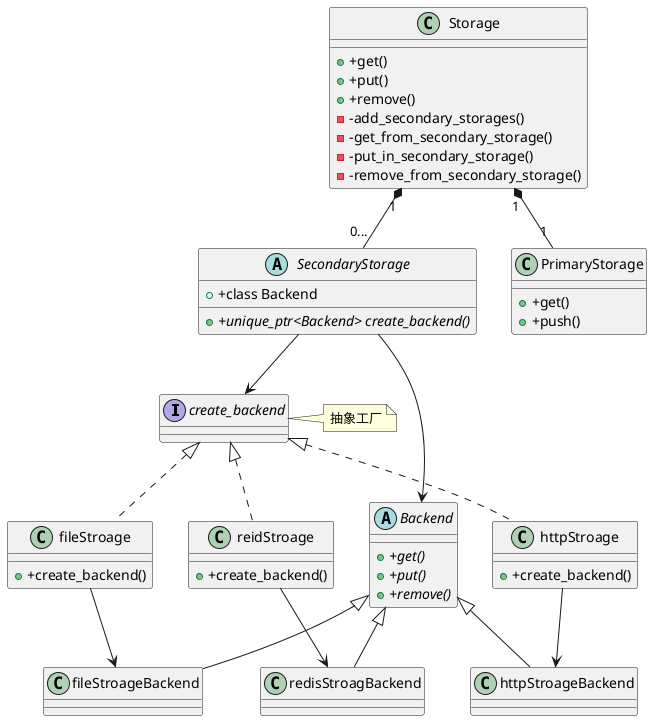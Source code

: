 @startuml storage

interface create_backend



class  Storage {
    + +get()
    + +put()
    + +remove()
    - -add_secondary_storages()
    - -get_from_secondary_storage()
    - -put_in_secondary_storage()
    - -remove_from_secondary_storage()
}
class  PrimaryStorage {
    {method} +  +get()
    {method} +  +push()
}

abstract class SecondaryStorage {
    {field} +  +class Backend
    {abstract} +  +unique_ptr<Backend> create_backend()
}

class fileStroage{
    {method} + +create_backend()
}

class reidStroage{
    {method} + +create_backend()
}

class httpStroage{
    {method} + +create_backend()
}

abstract class Backend {
    {abstract} +  +get()
    {abstract} +  +put()
    {abstract} +  +remove()
}


SecondaryStorage --> Backend
SecondaryStorage --> create_backend
note right of create_backend 
 抽象工厂
end note

Backend <|-- fileStroageBackend    
Backend <|--  redisStroagBackend
Backend <|--  httpStroageBackend

create_backend <|.. fileStroage   
create_backend <|.. reidStroage
create_backend <|.. httpStroage

fileStroage --> fileStroageBackend
reidStroage --> redisStroagBackend
httpStroage --> httpStroageBackend

Storage "1" *-- "1" PrimaryStorage
Storage "1" *-- "0..." SecondaryStorage

@enduml